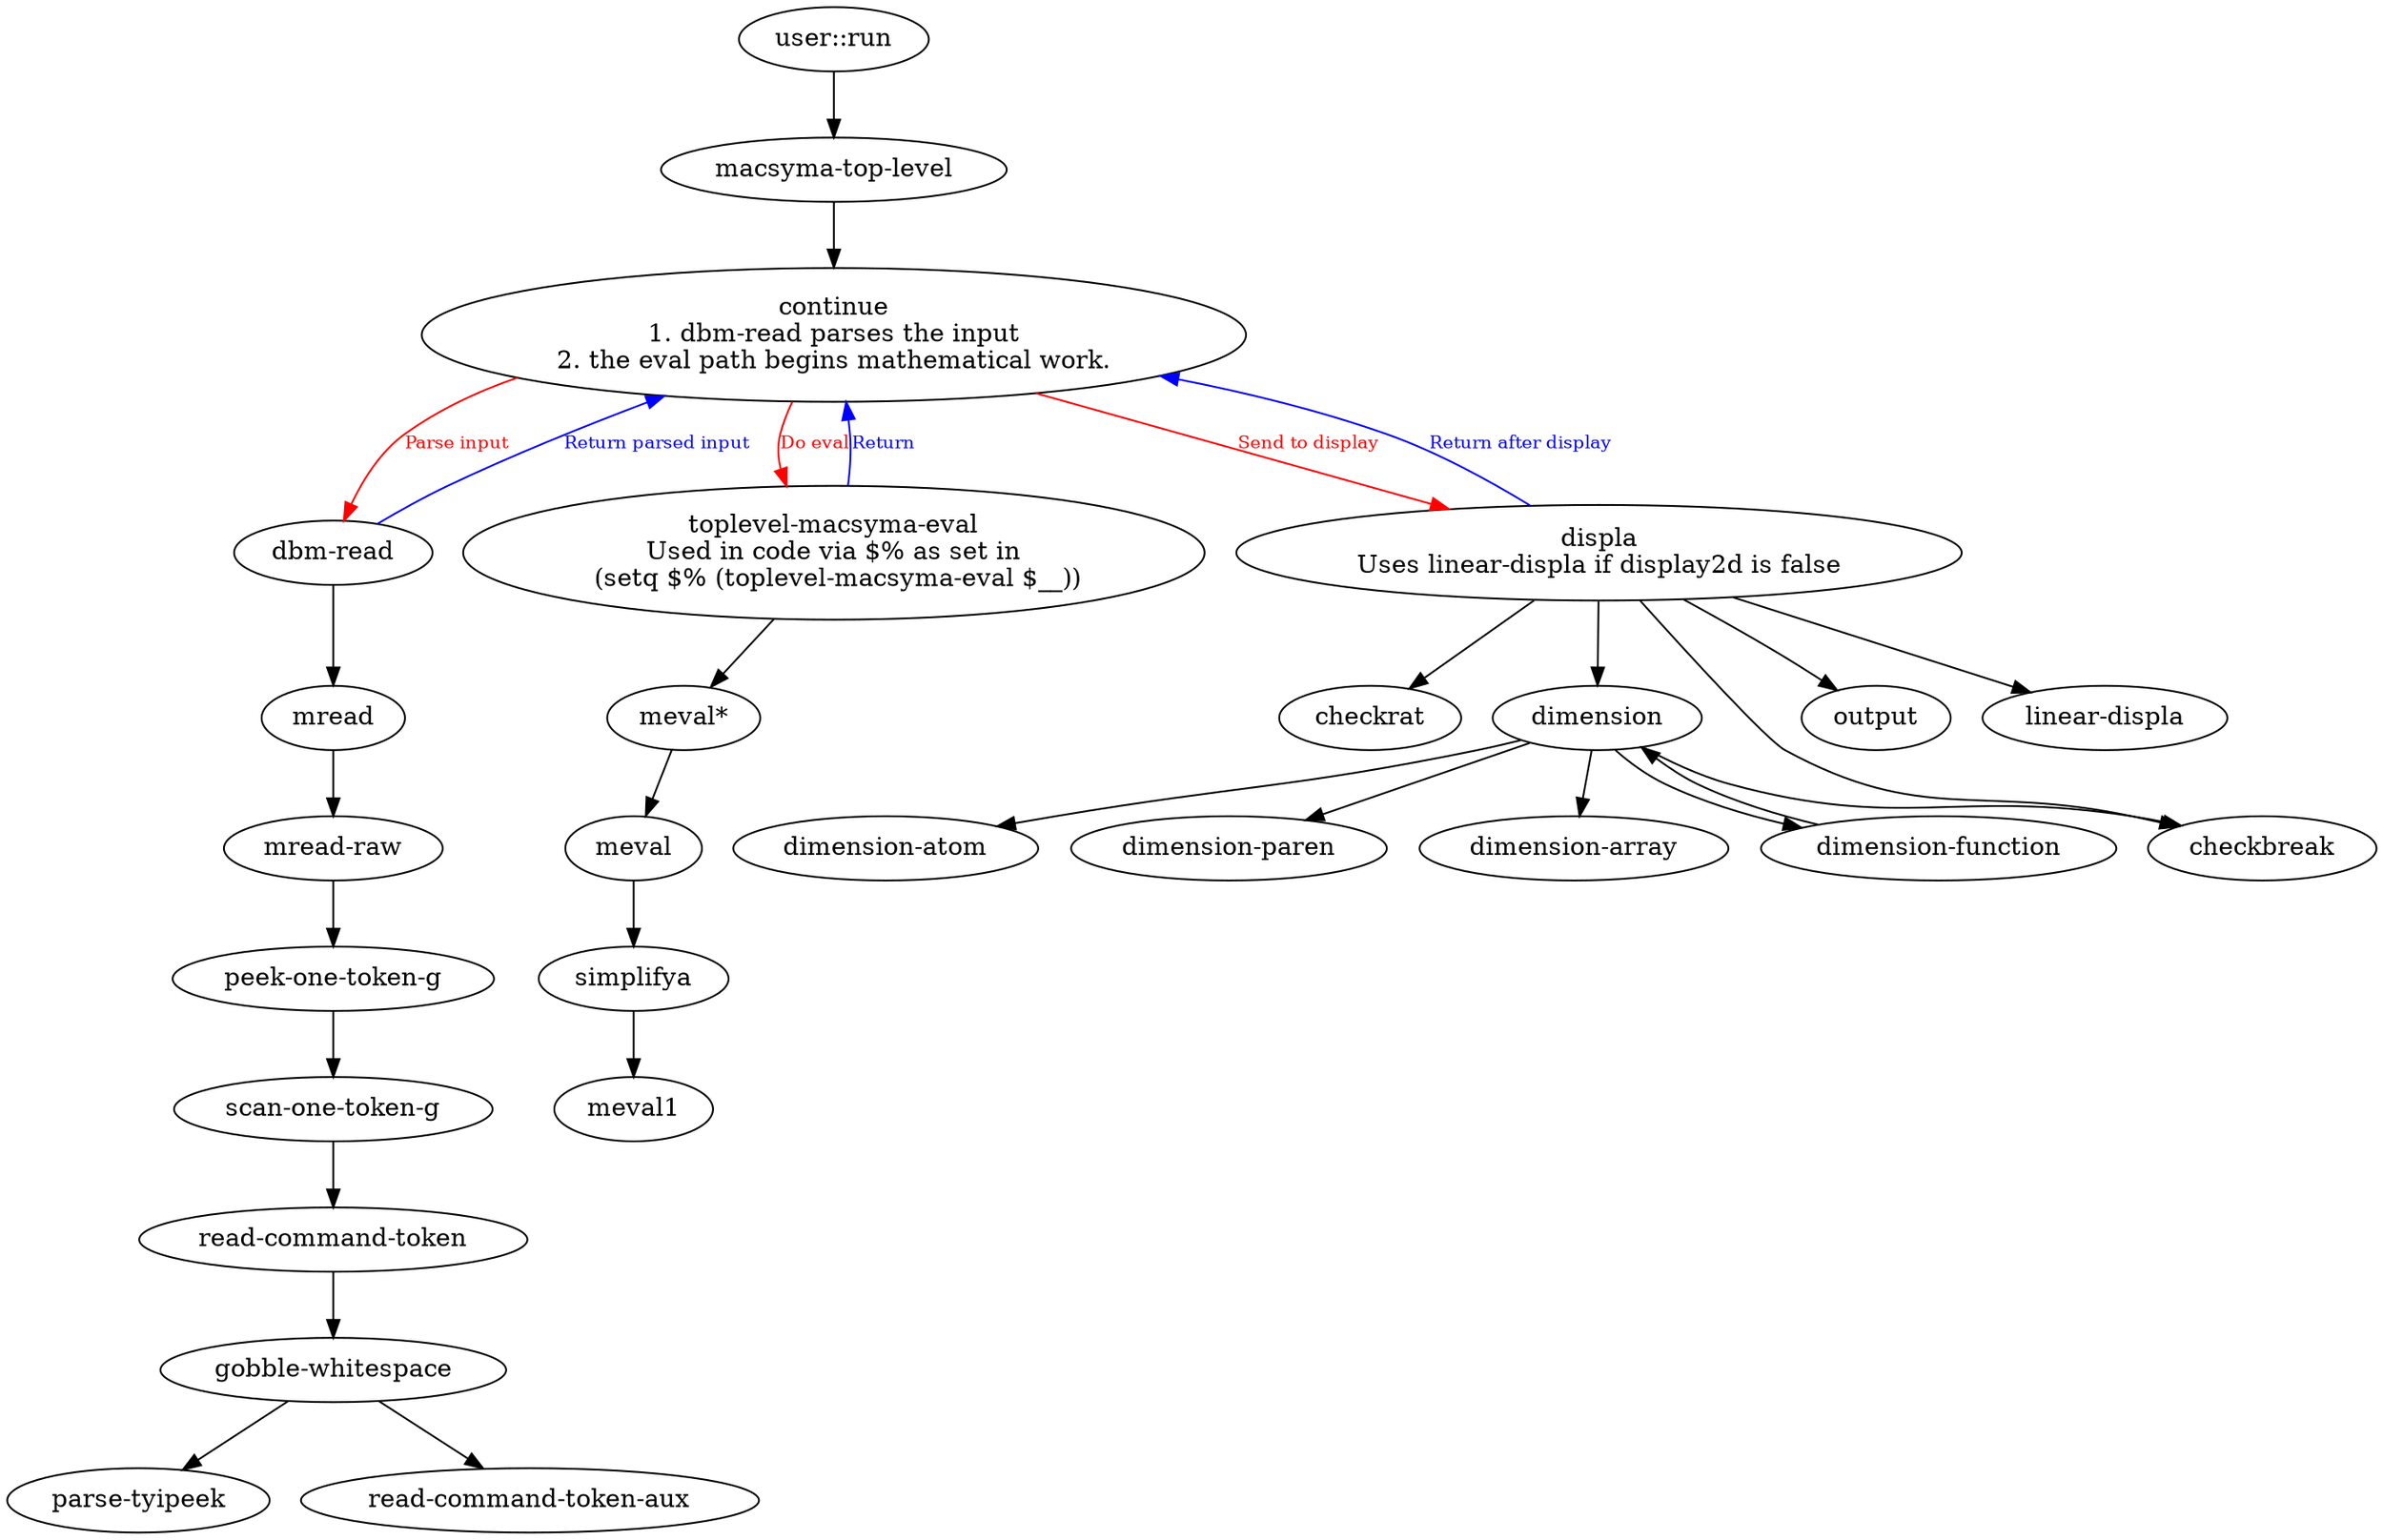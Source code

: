digraph MaximaTopLevel {
 startup [label="user::run"];
 toplevel [label="macsyma-top-level"];
 replmain [label="continue\n1. dbm-read parses the input\n2. the eval path begins mathematical work."];
 dbmread [label="dbm-read"];
 firstevalcall [label="toplevel-macsyma-eval\nUsed in code via $% as set in\n (setq $% (toplevel-macsyma-eval $__))"];
 display [label="displa\nUses linear-displa if display2d is false"];
 startup -> toplevel;
 toplevel -> replmain;
 replmain -> dbmread [color=red, fontcolor=red, fontsize=10, label="Parse input"];
 dbmread -> replmain [color=blue, fontcolor=blue, fontsize=10,label="Return parsed input"];
 dbmread -> mread;
 mreadraw [label="mread-raw"];
 peekonetokeng [label="peek-one-token-g"];
 scanonetokeng [label="scan-one-token-g"];
 readcommandtoken [label="read-command-token"];
 gobblewhitespace [label="gobble-whitespace"];
 parsetyipeek [label="parse-tyipeek"];
 readcommandtokenaux [label="read-command-token-aux"];
 mread -> mreadraw;
 mreadraw -> peekonetokeng;
 peekonetokeng -> scanonetokeng;
 scanonetokeng -> readcommandtoken;
 readcommandtoken -> gobblewhitespace;
 gobblewhitespace -> parsetyipeek;
 gobblewhitespace -> readcommandtokenaux;
 replmain -> firstevalcall [color=red, fontcolor=red, fontsize=10, label="Do eval"];
 firstevalcall->replmain [color=blue, fontcolor=blue, fontsize=10, label="Return"];
 mevalmacro [label="meval*"];
 firstevalcall -> mevalmacro;
 mevalmacro -> meval;
 meval -> simplifya;
 simplifya -> meval1;
 replmain -> display [color=red, fontcolor=red, fontsize=10, label="Send to display"];
 display -> replmain [color=blue, fontcolor=blue, fontsize=10,label="Return after display"]; 
 display -> checkrat;
 display -> dimension;
 dimensionatom [label="dimension-atom"];
 dimensionparen [label="dimension-paren"];
 dimensionarray [label="dimension-array"];
 dimensionfunction [label="dimension-function"];
 dimension -> dimensionatom;
 dimension -> dimensionparen;
 dimension -> dimensionarray;
 dimension -> dimensionfunction;
 dimensionfunction -> dimension;
 display -> checkbreak;
 dimension -> checkbreak;
 display -> output;
 lineardisplay [label="linear-displa"];
 display -> lineardisplay;
 } 
